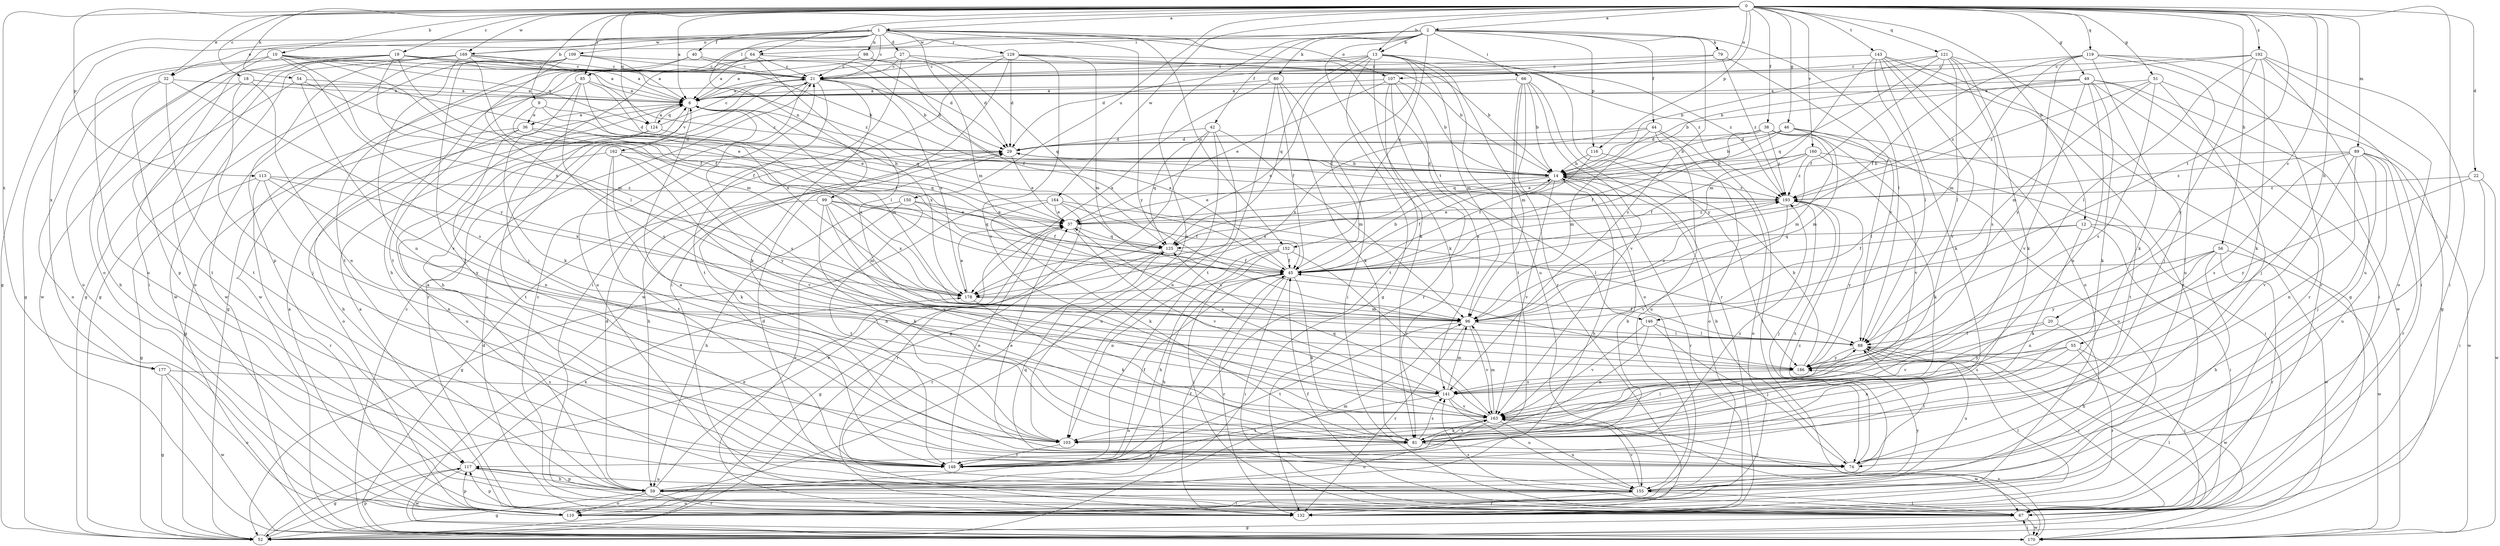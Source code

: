 strict digraph  {
0;
1;
2;
6;
9;
10;
12;
13;
14;
18;
19;
20;
21;
22;
27;
29;
32;
36;
37;
38;
40;
42;
44;
45;
46;
49;
51;
52;
54;
55;
56;
59;
64;
66;
67;
74;
79;
80;
81;
85;
88;
89;
96;
98;
99;
103;
107;
109;
110;
113;
116;
117;
119;
121;
124;
125;
129;
132;
141;
143;
146;
148;
150;
152;
155;
160;
162;
163;
164;
169;
170;
177;
178;
186;
192;
193;
0 -> 1  [label=a];
0 -> 2  [label=a];
0 -> 6  [label=a];
0 -> 9  [label=b];
0 -> 10  [label=b];
0 -> 12  [label=b];
0 -> 13  [label=b];
0 -> 18  [label=c];
0 -> 19  [label=c];
0 -> 20  [label=c];
0 -> 22  [label=d];
0 -> 32  [label=e];
0 -> 38  [label=f];
0 -> 46  [label=g];
0 -> 49  [label=g];
0 -> 51  [label=g];
0 -> 54  [label=h];
0 -> 55  [label=h];
0 -> 56  [label=h];
0 -> 64  [label=i];
0 -> 74  [label=j];
0 -> 85  [label=l];
0 -> 89  [label=m];
0 -> 107  [label=o];
0 -> 113  [label=p];
0 -> 116  [label=p];
0 -> 119  [label=q];
0 -> 121  [label=q];
0 -> 124  [label=q];
0 -> 143  [label=t];
0 -> 146  [label=t];
0 -> 150  [label=u];
0 -> 160  [label=v];
0 -> 164  [label=w];
0 -> 169  [label=w];
0 -> 177  [label=x];
0 -> 192  [label=z];
1 -> 21  [label=c];
1 -> 27  [label=d];
1 -> 32  [label=e];
1 -> 40  [label=f];
1 -> 52  [label=g];
1 -> 96  [label=m];
1 -> 98  [label=n];
1 -> 99  [label=n];
1 -> 107  [label=o];
1 -> 109  [label=o];
1 -> 110  [label=o];
1 -> 129  [label=r];
1 -> 146  [label=t];
1 -> 152  [label=u];
1 -> 169  [label=w];
1 -> 177  [label=x];
1 -> 186  [label=y];
2 -> 13  [label=b];
2 -> 42  [label=f];
2 -> 44  [label=f];
2 -> 64  [label=i];
2 -> 66  [label=i];
2 -> 79  [label=k];
2 -> 80  [label=k];
2 -> 81  [label=k];
2 -> 85  [label=l];
2 -> 88  [label=l];
2 -> 103  [label=n];
2 -> 116  [label=p];
2 -> 141  [label=s];
2 -> 152  [label=u];
2 -> 169  [label=w];
6 -> 36  [label=e];
6 -> 96  [label=m];
6 -> 124  [label=q];
6 -> 141  [label=s];
6 -> 162  [label=v];
6 -> 178  [label=x];
9 -> 29  [label=d];
9 -> 36  [label=e];
9 -> 37  [label=e];
9 -> 45  [label=f];
10 -> 6  [label=a];
10 -> 21  [label=c];
10 -> 45  [label=f];
10 -> 67  [label=i];
10 -> 124  [label=q];
10 -> 155  [label=u];
10 -> 178  [label=x];
10 -> 186  [label=y];
12 -> 45  [label=f];
12 -> 67  [label=i];
12 -> 81  [label=k];
12 -> 125  [label=q];
12 -> 170  [label=w];
13 -> 6  [label=a];
13 -> 21  [label=c];
13 -> 45  [label=f];
13 -> 52  [label=g];
13 -> 81  [label=k];
13 -> 96  [label=m];
13 -> 125  [label=q];
13 -> 132  [label=r];
13 -> 155  [label=u];
13 -> 178  [label=x];
13 -> 186  [label=y];
14 -> 29  [label=d];
14 -> 37  [label=e];
14 -> 45  [label=f];
14 -> 59  [label=h];
14 -> 132  [label=r];
14 -> 163  [label=v];
14 -> 178  [label=x];
14 -> 193  [label=z];
18 -> 6  [label=a];
18 -> 37  [label=e];
18 -> 74  [label=j];
18 -> 103  [label=n];
18 -> 148  [label=t];
19 -> 6  [label=a];
19 -> 21  [label=c];
19 -> 45  [label=f];
19 -> 52  [label=g];
19 -> 96  [label=m];
19 -> 110  [label=o];
19 -> 170  [label=w];
19 -> 193  [label=z];
20 -> 59  [label=h];
20 -> 88  [label=l];
20 -> 163  [label=v];
21 -> 6  [label=a];
21 -> 29  [label=d];
21 -> 59  [label=h];
21 -> 81  [label=k];
21 -> 132  [label=r];
21 -> 148  [label=t];
21 -> 155  [label=u];
21 -> 178  [label=x];
22 -> 67  [label=i];
22 -> 170  [label=w];
22 -> 186  [label=y];
22 -> 193  [label=z];
27 -> 6  [label=a];
27 -> 21  [label=c];
27 -> 67  [label=i];
27 -> 125  [label=q];
27 -> 193  [label=z];
29 -> 14  [label=b];
29 -> 37  [label=e];
29 -> 59  [label=h];
32 -> 6  [label=a];
32 -> 110  [label=o];
32 -> 117  [label=p];
32 -> 141  [label=s];
32 -> 148  [label=t];
36 -> 29  [label=d];
36 -> 52  [label=g];
36 -> 59  [label=h];
36 -> 103  [label=n];
36 -> 125  [label=q];
37 -> 125  [label=q];
37 -> 163  [label=v];
37 -> 193  [label=z];
38 -> 14  [label=b];
38 -> 29  [label=d];
38 -> 45  [label=f];
38 -> 96  [label=m];
38 -> 110  [label=o];
38 -> 163  [label=v];
38 -> 193  [label=z];
40 -> 21  [label=c];
40 -> 29  [label=d];
40 -> 148  [label=t];
40 -> 170  [label=w];
42 -> 29  [label=d];
42 -> 52  [label=g];
42 -> 96  [label=m];
42 -> 103  [label=n];
42 -> 110  [label=o];
42 -> 125  [label=q];
44 -> 29  [label=d];
44 -> 67  [label=i];
44 -> 96  [label=m];
44 -> 110  [label=o];
44 -> 155  [label=u];
44 -> 178  [label=x];
45 -> 6  [label=a];
45 -> 14  [label=b];
45 -> 59  [label=h];
45 -> 67  [label=i];
45 -> 81  [label=k];
45 -> 132  [label=r];
45 -> 178  [label=x];
46 -> 14  [label=b];
46 -> 29  [label=d];
46 -> 88  [label=l];
46 -> 96  [label=m];
46 -> 125  [label=q];
46 -> 148  [label=t];
49 -> 6  [label=a];
49 -> 14  [label=b];
49 -> 67  [label=i];
49 -> 81  [label=k];
49 -> 103  [label=n];
49 -> 132  [label=r];
49 -> 163  [label=v];
49 -> 170  [label=w];
49 -> 193  [label=z];
51 -> 6  [label=a];
51 -> 52  [label=g];
51 -> 74  [label=j];
51 -> 96  [label=m];
51 -> 141  [label=s];
51 -> 193  [label=z];
52 -> 37  [label=e];
52 -> 88  [label=l];
52 -> 117  [label=p];
54 -> 6  [label=a];
54 -> 45  [label=f];
54 -> 59  [label=h];
54 -> 163  [label=v];
55 -> 67  [label=i];
55 -> 103  [label=n];
55 -> 132  [label=r];
55 -> 141  [label=s];
55 -> 186  [label=y];
56 -> 45  [label=f];
56 -> 59  [label=h];
56 -> 103  [label=n];
56 -> 132  [label=r];
56 -> 170  [label=w];
56 -> 186  [label=y];
59 -> 29  [label=d];
59 -> 37  [label=e];
59 -> 52  [label=g];
59 -> 67  [label=i];
59 -> 96  [label=m];
59 -> 110  [label=o];
59 -> 117  [label=p];
59 -> 132  [label=r];
64 -> 6  [label=a];
64 -> 14  [label=b];
64 -> 21  [label=c];
64 -> 59  [label=h];
64 -> 88  [label=l];
64 -> 148  [label=t];
66 -> 6  [label=a];
66 -> 14  [label=b];
66 -> 96  [label=m];
66 -> 110  [label=o];
66 -> 132  [label=r];
66 -> 148  [label=t];
66 -> 163  [label=v];
67 -> 21  [label=c];
67 -> 45  [label=f];
67 -> 52  [label=g];
67 -> 141  [label=s];
67 -> 170  [label=w];
74 -> 6  [label=a];
74 -> 14  [label=b];
74 -> 37  [label=e];
74 -> 88  [label=l];
74 -> 193  [label=z];
79 -> 21  [label=c];
79 -> 29  [label=d];
79 -> 186  [label=y];
79 -> 193  [label=z];
80 -> 6  [label=a];
80 -> 45  [label=f];
80 -> 67  [label=i];
80 -> 81  [label=k];
80 -> 148  [label=t];
80 -> 178  [label=x];
81 -> 74  [label=j];
81 -> 88  [label=l];
81 -> 117  [label=p];
81 -> 141  [label=s];
81 -> 163  [label=v];
85 -> 6  [label=a];
85 -> 52  [label=g];
85 -> 81  [label=k];
85 -> 125  [label=q];
85 -> 141  [label=s];
85 -> 178  [label=x];
88 -> 45  [label=f];
88 -> 67  [label=i];
88 -> 155  [label=u];
88 -> 170  [label=w];
88 -> 186  [label=y];
89 -> 14  [label=b];
89 -> 74  [label=j];
89 -> 103  [label=n];
89 -> 132  [label=r];
89 -> 141  [label=s];
89 -> 155  [label=u];
89 -> 163  [label=v];
89 -> 170  [label=w];
89 -> 193  [label=z];
96 -> 88  [label=l];
96 -> 132  [label=r];
96 -> 148  [label=t];
96 -> 163  [label=v];
96 -> 193  [label=z];
98 -> 21  [label=c];
98 -> 29  [label=d];
98 -> 45  [label=f];
98 -> 74  [label=j];
99 -> 37  [label=e];
99 -> 81  [label=k];
99 -> 96  [label=m];
99 -> 103  [label=n];
99 -> 125  [label=q];
99 -> 163  [label=v];
99 -> 178  [label=x];
103 -> 148  [label=t];
107 -> 6  [label=a];
107 -> 14  [label=b];
107 -> 37  [label=e];
107 -> 132  [label=r];
107 -> 141  [label=s];
107 -> 148  [label=t];
109 -> 6  [label=a];
109 -> 14  [label=b];
109 -> 21  [label=c];
109 -> 52  [label=g];
109 -> 74  [label=j];
109 -> 88  [label=l];
109 -> 170  [label=w];
110 -> 6  [label=a];
110 -> 117  [label=p];
113 -> 52  [label=g];
113 -> 103  [label=n];
113 -> 132  [label=r];
113 -> 178  [label=x];
113 -> 186  [label=y];
113 -> 193  [label=z];
116 -> 14  [label=b];
116 -> 45  [label=f];
116 -> 110  [label=o];
117 -> 52  [label=g];
117 -> 59  [label=h];
117 -> 155  [label=u];
117 -> 170  [label=w];
117 -> 178  [label=x];
119 -> 21  [label=c];
119 -> 45  [label=f];
119 -> 67  [label=i];
119 -> 81  [label=k];
119 -> 96  [label=m];
119 -> 132  [label=r];
119 -> 155  [label=u];
119 -> 186  [label=y];
121 -> 14  [label=b];
121 -> 21  [label=c];
121 -> 45  [label=f];
121 -> 74  [label=j];
121 -> 81  [label=k];
121 -> 88  [label=l];
121 -> 125  [label=q];
121 -> 141  [label=s];
124 -> 6  [label=a];
124 -> 21  [label=c];
124 -> 110  [label=o];
124 -> 148  [label=t];
124 -> 178  [label=x];
125 -> 45  [label=f];
125 -> 52  [label=g];
125 -> 132  [label=r];
129 -> 14  [label=b];
129 -> 21  [label=c];
129 -> 29  [label=d];
129 -> 67  [label=i];
129 -> 96  [label=m];
129 -> 163  [label=v];
129 -> 170  [label=w];
129 -> 193  [label=z];
132 -> 6  [label=a];
132 -> 21  [label=c];
132 -> 45  [label=f];
132 -> 88  [label=l];
132 -> 117  [label=p];
141 -> 37  [label=e];
141 -> 96  [label=m];
141 -> 148  [label=t];
141 -> 155  [label=u];
141 -> 163  [label=v];
143 -> 21  [label=c];
143 -> 52  [label=g];
143 -> 81  [label=k];
143 -> 88  [label=l];
143 -> 96  [label=m];
143 -> 110  [label=o];
143 -> 132  [label=r];
143 -> 163  [label=v];
146 -> 74  [label=j];
146 -> 88  [label=l];
146 -> 103  [label=n];
146 -> 163  [label=v];
148 -> 6  [label=a];
148 -> 14  [label=b];
148 -> 37  [label=e];
148 -> 45  [label=f];
148 -> 193  [label=z];
150 -> 37  [label=e];
150 -> 45  [label=f];
150 -> 59  [label=h];
150 -> 132  [label=r];
150 -> 148  [label=t];
152 -> 45  [label=f];
152 -> 59  [label=h];
152 -> 67  [label=i];
152 -> 103  [label=n];
152 -> 163  [label=v];
155 -> 29  [label=d];
155 -> 67  [label=i];
155 -> 110  [label=o];
155 -> 125  [label=q];
155 -> 132  [label=r];
155 -> 163  [label=v];
155 -> 186  [label=y];
155 -> 193  [label=z];
160 -> 14  [label=b];
160 -> 37  [label=e];
160 -> 45  [label=f];
160 -> 67  [label=i];
160 -> 81  [label=k];
160 -> 193  [label=z];
162 -> 14  [label=b];
162 -> 81  [label=k];
162 -> 148  [label=t];
162 -> 155  [label=u];
162 -> 163  [label=v];
162 -> 186  [label=y];
163 -> 81  [label=k];
163 -> 96  [label=m];
163 -> 103  [label=n];
163 -> 110  [label=o];
163 -> 125  [label=q];
163 -> 155  [label=u];
163 -> 170  [label=w];
164 -> 37  [label=e];
164 -> 45  [label=f];
164 -> 52  [label=g];
164 -> 81  [label=k];
164 -> 88  [label=l];
164 -> 132  [label=r];
169 -> 14  [label=b];
169 -> 21  [label=c];
169 -> 52  [label=g];
169 -> 96  [label=m];
169 -> 103  [label=n];
169 -> 110  [label=o];
169 -> 117  [label=p];
169 -> 170  [label=w];
169 -> 193  [label=z];
170 -> 21  [label=c];
170 -> 29  [label=d];
170 -> 67  [label=i];
170 -> 163  [label=v];
177 -> 52  [label=g];
177 -> 110  [label=o];
177 -> 141  [label=s];
177 -> 170  [label=w];
178 -> 37  [label=e];
178 -> 81  [label=k];
178 -> 96  [label=m];
186 -> 14  [label=b];
186 -> 141  [label=s];
192 -> 14  [label=b];
192 -> 21  [label=c];
192 -> 67  [label=i];
192 -> 81  [label=k];
192 -> 88  [label=l];
192 -> 110  [label=o];
192 -> 155  [label=u];
192 -> 186  [label=y];
193 -> 37  [label=e];
193 -> 74  [label=j];
193 -> 163  [label=v];
193 -> 186  [label=y];
}
